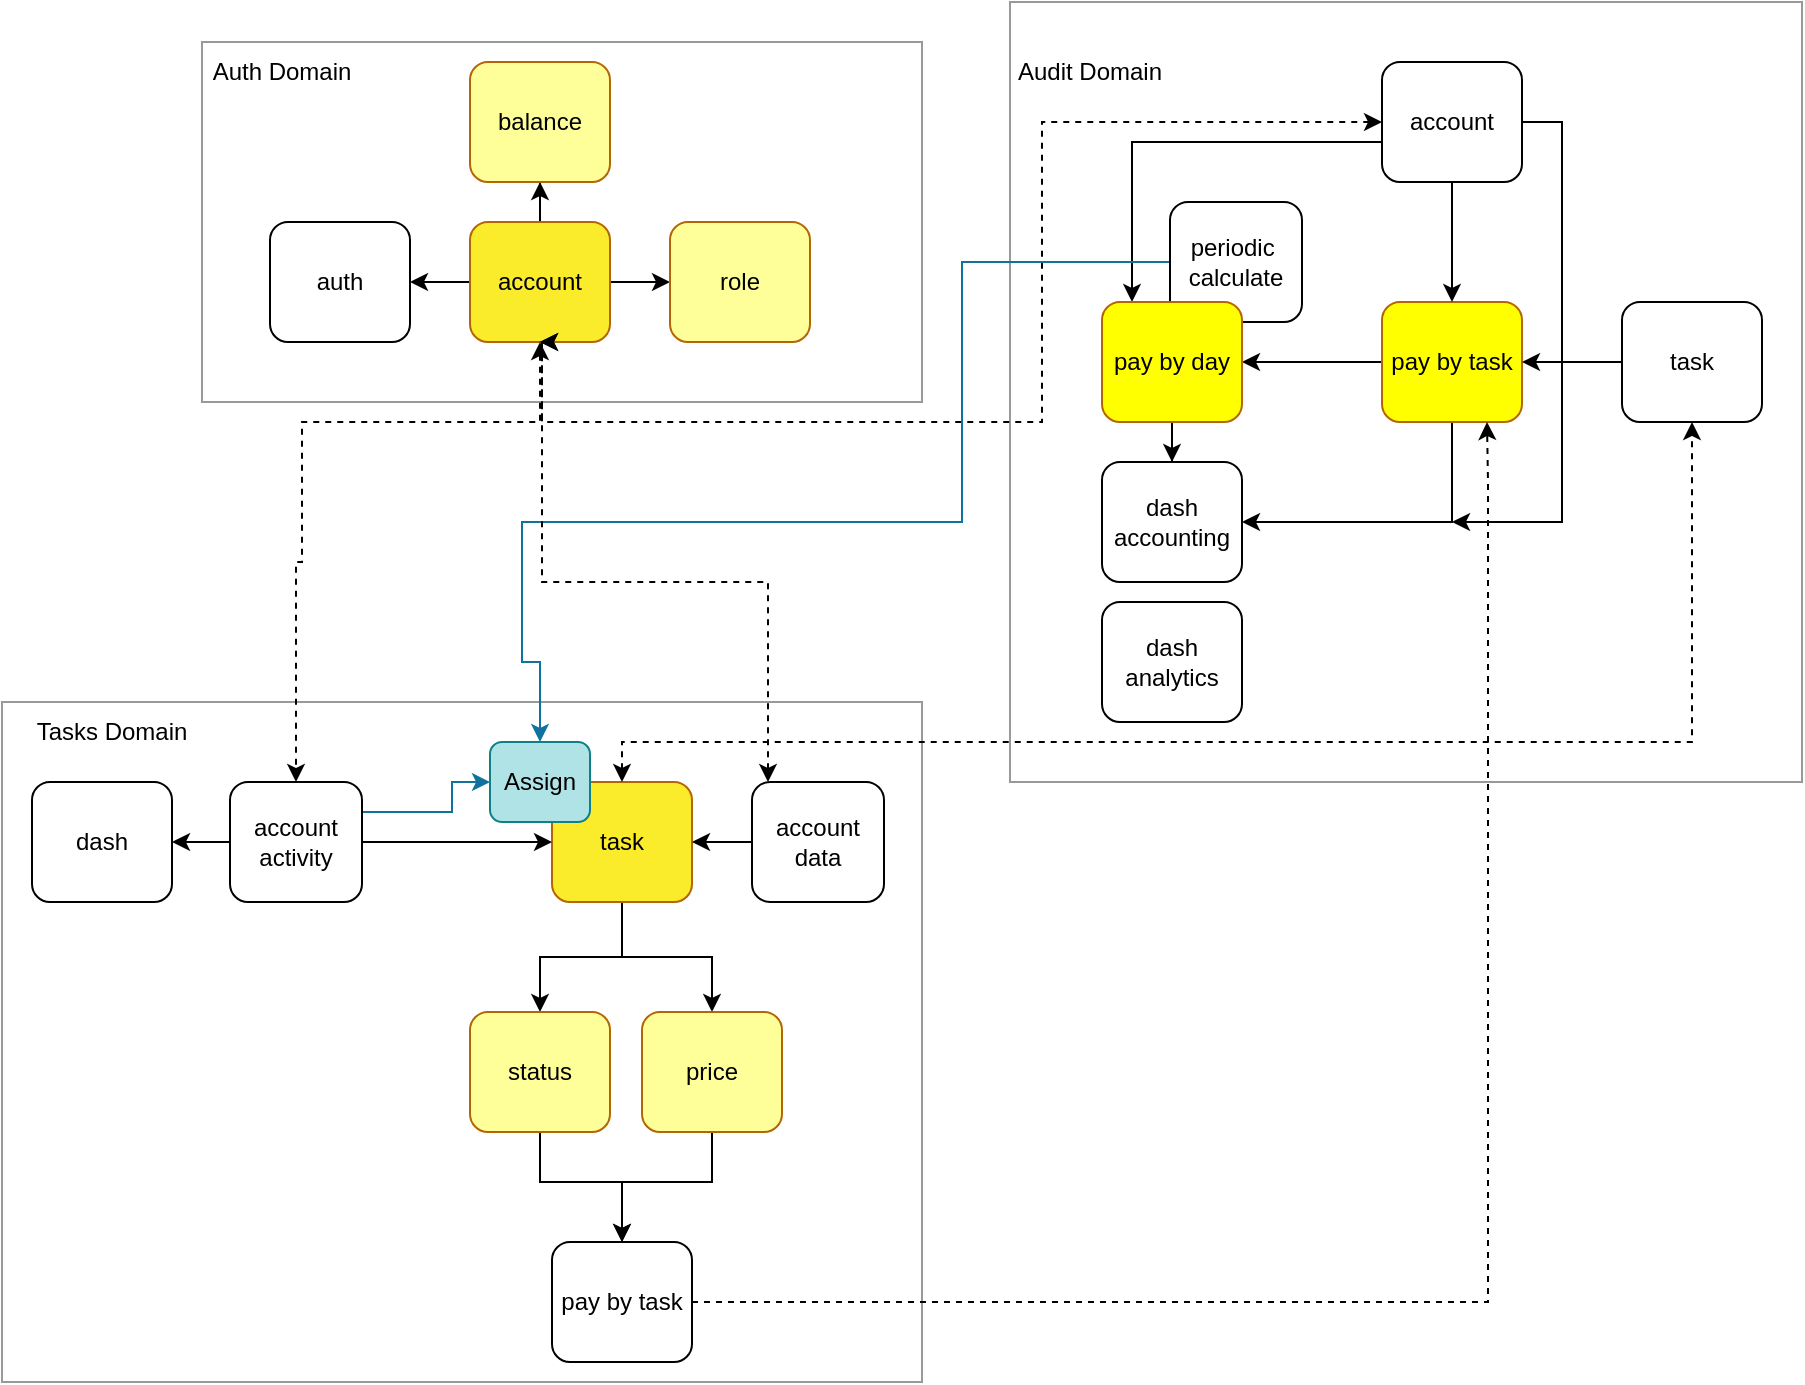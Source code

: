 <mxfile version="17.4.6" type="github">
  <diagram id="dGNfXg8ryN5YxJEa8egZ" name="Page-1">
    <mxGraphModel dx="1695" dy="464" grid="1" gridSize="10" guides="1" tooltips="1" connect="1" arrows="1" fold="1" page="1" pageScale="1" pageWidth="827" pageHeight="1169" math="0" shadow="0">
      <root>
        <mxCell id="0" />
        <mxCell id="1" parent="0" />
        <mxCell id="-m2lDpHRq8-kHT6CYHwG-1" value="" style="rounded=0;whiteSpace=wrap;html=1;strokeColor=#999999;" vertex="1" parent="1">
          <mxGeometry x="10" y="20" width="360" height="180" as="geometry" />
        </mxCell>
        <mxCell id="-m2lDpHRq8-kHT6CYHwG-7" style="edgeStyle=orthogonalEdgeStyle;rounded=0;orthogonalLoop=1;jettySize=auto;html=1;exitX=1;exitY=0.5;exitDx=0;exitDy=0;entryX=0;entryY=0.5;entryDx=0;entryDy=0;" edge="1" parent="1" source="-m2lDpHRq8-kHT6CYHwG-2" target="-m2lDpHRq8-kHT6CYHwG-5">
          <mxGeometry relative="1" as="geometry" />
        </mxCell>
        <mxCell id="-m2lDpHRq8-kHT6CYHwG-8" style="edgeStyle=orthogonalEdgeStyle;rounded=0;orthogonalLoop=1;jettySize=auto;html=1;exitX=0.5;exitY=0;exitDx=0;exitDy=0;" edge="1" parent="1" source="-m2lDpHRq8-kHT6CYHwG-2" target="-m2lDpHRq8-kHT6CYHwG-4">
          <mxGeometry relative="1" as="geometry" />
        </mxCell>
        <mxCell id="-m2lDpHRq8-kHT6CYHwG-9" style="edgeStyle=orthogonalEdgeStyle;rounded=0;orthogonalLoop=1;jettySize=auto;html=1;exitX=0;exitY=0.5;exitDx=0;exitDy=0;" edge="1" parent="1" source="-m2lDpHRq8-kHT6CYHwG-2" target="-m2lDpHRq8-kHT6CYHwG-3">
          <mxGeometry relative="1" as="geometry" />
        </mxCell>
        <mxCell id="-m2lDpHRq8-kHT6CYHwG-41" style="edgeStyle=orthogonalEdgeStyle;rounded=0;orthogonalLoop=1;jettySize=auto;html=1;exitX=0.5;exitY=1;exitDx=0;exitDy=0;entryX=0.5;entryY=0;entryDx=0;entryDy=0;dashed=1;strokeColor=none;startArrow=classic;startFill=1;" edge="1" parent="1" source="-m2lDpHRq8-kHT6CYHwG-2" target="-m2lDpHRq8-kHT6CYHwG-39">
          <mxGeometry relative="1" as="geometry" />
        </mxCell>
        <mxCell id="-m2lDpHRq8-kHT6CYHwG-2" value="account" style="rounded=1;whiteSpace=wrap;html=1;fillColor=#FAEC2B;strokeColor=#b46504;" vertex="1" parent="1">
          <mxGeometry x="144" y="110" width="70" height="60" as="geometry" />
        </mxCell>
        <mxCell id="-m2lDpHRq8-kHT6CYHwG-3" value="auth" style="rounded=1;whiteSpace=wrap;html=1;" vertex="1" parent="1">
          <mxGeometry x="44" y="110" width="70" height="60" as="geometry" />
        </mxCell>
        <mxCell id="-m2lDpHRq8-kHT6CYHwG-4" value="balance" style="rounded=1;whiteSpace=wrap;html=1;fillColor=#FFFF99;strokeColor=#b46504;" vertex="1" parent="1">
          <mxGeometry x="144" y="30" width="70" height="60" as="geometry" />
        </mxCell>
        <mxCell id="-m2lDpHRq8-kHT6CYHwG-5" value="role" style="rounded=1;whiteSpace=wrap;html=1;fillColor=#FFFF99;strokeColor=#b46504;" vertex="1" parent="1">
          <mxGeometry x="244" y="110" width="70" height="60" as="geometry" />
        </mxCell>
        <mxCell id="-m2lDpHRq8-kHT6CYHwG-10" value="Auth Domain" style="text;html=1;strokeColor=none;fillColor=none;align=center;verticalAlign=middle;whiteSpace=wrap;rounded=0;" vertex="1" parent="1">
          <mxGeometry x="10" y="20" width="80" height="30" as="geometry" />
        </mxCell>
        <mxCell id="-m2lDpHRq8-kHT6CYHwG-11" value="" style="rounded=0;whiteSpace=wrap;html=1;strokeColor=#999999;" vertex="1" parent="1">
          <mxGeometry x="-90" y="350" width="460" height="340" as="geometry" />
        </mxCell>
        <mxCell id="-m2lDpHRq8-kHT6CYHwG-14" style="edgeStyle=orthogonalEdgeStyle;rounded=0;orthogonalLoop=1;jettySize=auto;html=1;exitX=0;exitY=0.5;exitDx=0;exitDy=0;startArrow=none;" edge="1" parent="1" source="-m2lDpHRq8-kHT6CYHwG-39" target="-m2lDpHRq8-kHT6CYHwG-16">
          <mxGeometry relative="1" as="geometry" />
        </mxCell>
        <mxCell id="-m2lDpHRq8-kHT6CYHwG-44" style="edgeStyle=orthogonalEdgeStyle;rounded=0;orthogonalLoop=1;jettySize=auto;html=1;startArrow=none;startFill=0;strokeColor=default;" edge="1" parent="1" source="-m2lDpHRq8-kHT6CYHwG-15" target="-m2lDpHRq8-kHT6CYHwG-43">
          <mxGeometry relative="1" as="geometry" />
        </mxCell>
        <mxCell id="-m2lDpHRq8-kHT6CYHwG-46" style="edgeStyle=orthogonalEdgeStyle;rounded=0;orthogonalLoop=1;jettySize=auto;html=1;entryX=0.5;entryY=0;entryDx=0;entryDy=0;startArrow=none;startFill=0;strokeColor=default;" edge="1" parent="1" source="-m2lDpHRq8-kHT6CYHwG-15" target="-m2lDpHRq8-kHT6CYHwG-45">
          <mxGeometry relative="1" as="geometry" />
        </mxCell>
        <mxCell id="-m2lDpHRq8-kHT6CYHwG-15" value="task" style="rounded=1;whiteSpace=wrap;html=1;fillColor=#FAEC2B;strokeColor=#b46504;" vertex="1" parent="1">
          <mxGeometry x="185" y="390" width="70" height="60" as="geometry" />
        </mxCell>
        <mxCell id="-m2lDpHRq8-kHT6CYHwG-72" style="edgeStyle=orthogonalEdgeStyle;rounded=0;orthogonalLoop=1;jettySize=auto;html=1;entryX=0;entryY=0.5;entryDx=0;entryDy=0;startArrow=none;startFill=0;strokeColor=#10739e;fillColor=#b1ddf0;exitX=1;exitY=0.25;exitDx=0;exitDy=0;" edge="1" parent="1" source="-m2lDpHRq8-kHT6CYHwG-39" target="-m2lDpHRq8-kHT6CYHwG-69">
          <mxGeometry relative="1" as="geometry">
            <Array as="points">
              <mxPoint x="135" y="405" />
              <mxPoint x="135" y="390" />
            </Array>
          </mxGeometry>
        </mxCell>
        <mxCell id="-m2lDpHRq8-kHT6CYHwG-16" value="dash" style="rounded=1;whiteSpace=wrap;html=1;" vertex="1" parent="1">
          <mxGeometry x="-75" y="390" width="70" height="60" as="geometry" />
        </mxCell>
        <mxCell id="-m2lDpHRq8-kHT6CYHwG-19" value="Tasks Domain" style="text;html=1;strokeColor=none;fillColor=none;align=center;verticalAlign=middle;whiteSpace=wrap;rounded=0;" vertex="1" parent="1">
          <mxGeometry x="-75" y="350" width="80" height="30" as="geometry" />
        </mxCell>
        <mxCell id="-m2lDpHRq8-kHT6CYHwG-20" value="" style="rounded=0;whiteSpace=wrap;html=1;strokeColor=#999999;" vertex="1" parent="1">
          <mxGeometry x="414" width="396" height="390" as="geometry" />
        </mxCell>
        <mxCell id="-m2lDpHRq8-kHT6CYHwG-25" value="dash&lt;br&gt;accounting" style="rounded=1;whiteSpace=wrap;html=1;" vertex="1" parent="1">
          <mxGeometry x="460" y="230" width="70" height="60" as="geometry" />
        </mxCell>
        <mxCell id="-m2lDpHRq8-kHT6CYHwG-64" style="edgeStyle=orthogonalEdgeStyle;rounded=0;orthogonalLoop=1;jettySize=auto;html=1;entryX=1;entryY=0.5;entryDx=0;entryDy=0;startArrow=none;startFill=0;strokeColor=default;" edge="1" parent="1" source="-m2lDpHRq8-kHT6CYHwG-26" target="-m2lDpHRq8-kHT6CYHwG-60">
          <mxGeometry relative="1" as="geometry" />
        </mxCell>
        <mxCell id="-m2lDpHRq8-kHT6CYHwG-79" style="edgeStyle=orthogonalEdgeStyle;rounded=0;orthogonalLoop=1;jettySize=auto;html=1;entryX=1;entryY=0.5;entryDx=0;entryDy=0;startArrow=none;startFill=0;strokeColor=default;" edge="1" parent="1" source="-m2lDpHRq8-kHT6CYHwG-26" target="-m2lDpHRq8-kHT6CYHwG-25">
          <mxGeometry relative="1" as="geometry">
            <Array as="points">
              <mxPoint x="635" y="260" />
            </Array>
          </mxGeometry>
        </mxCell>
        <mxCell id="-m2lDpHRq8-kHT6CYHwG-26" value="pay by task" style="rounded=1;whiteSpace=wrap;html=1;fillColor=#FFFF00;strokeColor=#b46504;" vertex="1" parent="1">
          <mxGeometry x="600" y="150" width="70" height="60" as="geometry" />
        </mxCell>
        <mxCell id="-m2lDpHRq8-kHT6CYHwG-54" style="edgeStyle=orthogonalEdgeStyle;rounded=0;orthogonalLoop=1;jettySize=auto;html=1;startArrow=none;startFill=0;strokeColor=default;" edge="1" parent="1" source="-m2lDpHRq8-kHT6CYHwG-27" target="-m2lDpHRq8-kHT6CYHwG-26">
          <mxGeometry relative="1" as="geometry" />
        </mxCell>
        <mxCell id="-m2lDpHRq8-kHT6CYHwG-56" style="edgeStyle=orthogonalEdgeStyle;rounded=0;orthogonalLoop=1;jettySize=auto;html=1;startArrow=classic;startFill=1;strokeColor=default;entryX=0.5;entryY=1;entryDx=0;entryDy=0;dashed=1;" edge="1" parent="1" source="-m2lDpHRq8-kHT6CYHwG-27" target="-m2lDpHRq8-kHT6CYHwG-2">
          <mxGeometry relative="1" as="geometry">
            <mxPoint x="180" y="180" as="targetPoint" />
            <Array as="points">
              <mxPoint x="430" y="60" />
              <mxPoint x="430" y="210" />
              <mxPoint x="180" y="210" />
            </Array>
          </mxGeometry>
        </mxCell>
        <mxCell id="-m2lDpHRq8-kHT6CYHwG-61" style="edgeStyle=orthogonalEdgeStyle;rounded=0;orthogonalLoop=1;jettySize=auto;html=1;startArrow=none;startFill=0;strokeColor=default;" edge="1" parent="1" source="-m2lDpHRq8-kHT6CYHwG-27" target="-m2lDpHRq8-kHT6CYHwG-60">
          <mxGeometry relative="1" as="geometry">
            <Array as="points">
              <mxPoint x="475" y="70" />
            </Array>
          </mxGeometry>
        </mxCell>
        <mxCell id="-m2lDpHRq8-kHT6CYHwG-87" style="edgeStyle=orthogonalEdgeStyle;rounded=0;orthogonalLoop=1;jettySize=auto;html=1;startArrow=none;startFill=0;strokeColor=default;" edge="1" parent="1" source="-m2lDpHRq8-kHT6CYHwG-27">
          <mxGeometry relative="1" as="geometry">
            <mxPoint x="635" y="260" as="targetPoint" />
            <Array as="points">
              <mxPoint x="690" y="60" />
              <mxPoint x="690" y="260" />
            </Array>
          </mxGeometry>
        </mxCell>
        <mxCell id="-m2lDpHRq8-kHT6CYHwG-27" value="account" style="rounded=1;whiteSpace=wrap;html=1;" vertex="1" parent="1">
          <mxGeometry x="600" y="30" width="70" height="60" as="geometry" />
        </mxCell>
        <mxCell id="-m2lDpHRq8-kHT6CYHwG-28" value="Audit Domain" style="text;html=1;strokeColor=none;fillColor=none;align=center;verticalAlign=middle;whiteSpace=wrap;rounded=0;" vertex="1" parent="1">
          <mxGeometry x="414" y="20" width="80" height="30" as="geometry" />
        </mxCell>
        <mxCell id="-m2lDpHRq8-kHT6CYHwG-42" style="edgeStyle=orthogonalEdgeStyle;rounded=0;orthogonalLoop=1;jettySize=auto;html=1;dashed=1;startArrow=classic;startFill=1;strokeColor=default;entryX=0.5;entryY=0;entryDx=0;entryDy=0;" edge="1" parent="1" source="-m2lDpHRq8-kHT6CYHwG-2" target="-m2lDpHRq8-kHT6CYHwG-39">
          <mxGeometry relative="1" as="geometry">
            <mxPoint x="30" y="280" as="targetPoint" />
            <Array as="points">
              <mxPoint x="179" y="210" />
              <mxPoint x="60" y="210" />
              <mxPoint x="60" y="280" />
              <mxPoint x="57" y="280" />
            </Array>
          </mxGeometry>
        </mxCell>
        <mxCell id="-m2lDpHRq8-kHT6CYHwG-48" style="edgeStyle=orthogonalEdgeStyle;rounded=0;orthogonalLoop=1;jettySize=auto;html=1;entryX=0.5;entryY=0;entryDx=0;entryDy=0;startArrow=none;startFill=0;strokeColor=default;" edge="1" parent="1" source="-m2lDpHRq8-kHT6CYHwG-43" target="-m2lDpHRq8-kHT6CYHwG-47">
          <mxGeometry relative="1" as="geometry">
            <Array as="points">
              <mxPoint x="179" y="590" />
              <mxPoint x="220" y="590" />
            </Array>
          </mxGeometry>
        </mxCell>
        <mxCell id="-m2lDpHRq8-kHT6CYHwG-43" value="status" style="rounded=1;whiteSpace=wrap;html=1;fillColor=#FFFF99;strokeColor=#b46504;" vertex="1" parent="1">
          <mxGeometry x="144" y="505" width="70" height="60" as="geometry" />
        </mxCell>
        <mxCell id="-m2lDpHRq8-kHT6CYHwG-49" style="edgeStyle=orthogonalEdgeStyle;rounded=0;orthogonalLoop=1;jettySize=auto;html=1;startArrow=none;startFill=0;strokeColor=default;entryX=0.5;entryY=0;entryDx=0;entryDy=0;" edge="1" parent="1" source="-m2lDpHRq8-kHT6CYHwG-45" target="-m2lDpHRq8-kHT6CYHwG-47">
          <mxGeometry relative="1" as="geometry">
            <mxPoint x="220" y="600" as="targetPoint" />
            <Array as="points">
              <mxPoint x="265" y="590" />
              <mxPoint x="220" y="590" />
            </Array>
          </mxGeometry>
        </mxCell>
        <mxCell id="-m2lDpHRq8-kHT6CYHwG-45" value="price" style="rounded=1;whiteSpace=wrap;html=1;fillColor=#FFFF99;strokeColor=#b46504;" vertex="1" parent="1">
          <mxGeometry x="230" y="505" width="70" height="60" as="geometry" />
        </mxCell>
        <mxCell id="-m2lDpHRq8-kHT6CYHwG-73" style="edgeStyle=orthogonalEdgeStyle;rounded=0;orthogonalLoop=1;jettySize=auto;html=1;startArrow=none;startFill=0;strokeColor=default;entryX=0.75;entryY=1;entryDx=0;entryDy=0;dashed=1;" edge="1" parent="1" source="-m2lDpHRq8-kHT6CYHwG-47" target="-m2lDpHRq8-kHT6CYHwG-26">
          <mxGeometry relative="1" as="geometry">
            <mxPoint x="670" y="430" as="targetPoint" />
            <Array as="points">
              <mxPoint x="653" y="650" />
              <mxPoint x="653" y="240" />
            </Array>
          </mxGeometry>
        </mxCell>
        <mxCell id="-m2lDpHRq8-kHT6CYHwG-47" value="pay by task" style="rounded=1;whiteSpace=wrap;html=1;" vertex="1" parent="1">
          <mxGeometry x="185" y="620" width="70" height="60" as="geometry" />
        </mxCell>
        <mxCell id="-m2lDpHRq8-kHT6CYHwG-55" style="edgeStyle=orthogonalEdgeStyle;rounded=0;orthogonalLoop=1;jettySize=auto;html=1;startArrow=none;startFill=0;strokeColor=default;" edge="1" parent="1" source="-m2lDpHRq8-kHT6CYHwG-50" target="-m2lDpHRq8-kHT6CYHwG-26">
          <mxGeometry relative="1" as="geometry" />
        </mxCell>
        <mxCell id="-m2lDpHRq8-kHT6CYHwG-50" value="task" style="rounded=1;whiteSpace=wrap;html=1;" vertex="1" parent="1">
          <mxGeometry x="720" y="150" width="70" height="60" as="geometry" />
        </mxCell>
        <mxCell id="-m2lDpHRq8-kHT6CYHwG-57" style="edgeStyle=orthogonalEdgeStyle;rounded=0;orthogonalLoop=1;jettySize=auto;html=1;dashed=1;startArrow=classic;startFill=1;strokeColor=default;exitX=0.5;exitY=0;exitDx=0;exitDy=0;" edge="1" parent="1" source="-m2lDpHRq8-kHT6CYHwG-15" target="-m2lDpHRq8-kHT6CYHwG-50">
          <mxGeometry relative="1" as="geometry">
            <Array as="points">
              <mxPoint x="220" y="370" />
              <mxPoint x="755" y="370" />
            </Array>
          </mxGeometry>
        </mxCell>
        <mxCell id="-m2lDpHRq8-kHT6CYHwG-71" style="edgeStyle=orthogonalEdgeStyle;rounded=0;orthogonalLoop=1;jettySize=auto;html=1;entryX=0.5;entryY=0;entryDx=0;entryDy=0;startArrow=none;startFill=0;strokeColor=#10739e;fillColor=#b1ddf0;" edge="1" parent="1" source="-m2lDpHRq8-kHT6CYHwG-58" target="-m2lDpHRq8-kHT6CYHwG-69">
          <mxGeometry relative="1" as="geometry">
            <Array as="points">
              <mxPoint x="390" y="130" />
              <mxPoint x="390" y="260" />
              <mxPoint x="170" y="260" />
              <mxPoint x="170" y="330" />
              <mxPoint x="179" y="330" />
            </Array>
          </mxGeometry>
        </mxCell>
        <mxCell id="-m2lDpHRq8-kHT6CYHwG-58" value="periodic&amp;nbsp; calculate" style="rounded=1;whiteSpace=wrap;html=1;" vertex="1" parent="1">
          <mxGeometry x="494" y="100" width="66" height="60" as="geometry" />
        </mxCell>
        <mxCell id="-m2lDpHRq8-kHT6CYHwG-78" style="edgeStyle=orthogonalEdgeStyle;rounded=0;orthogonalLoop=1;jettySize=auto;html=1;startArrow=none;startFill=0;strokeColor=default;" edge="1" parent="1" source="-m2lDpHRq8-kHT6CYHwG-60" target="-m2lDpHRq8-kHT6CYHwG-25">
          <mxGeometry relative="1" as="geometry" />
        </mxCell>
        <mxCell id="-m2lDpHRq8-kHT6CYHwG-60" value="pay by day" style="rounded=1;whiteSpace=wrap;html=1;fillColor=#FFFF00;strokeColor=#b46504;" vertex="1" parent="1">
          <mxGeometry x="460" y="150" width="70" height="60" as="geometry" />
        </mxCell>
        <mxCell id="-m2lDpHRq8-kHT6CYHwG-69" value="Assign" style="rounded=1;whiteSpace=wrap;html=1;strokeColor=#0e8088;fillColor=#b0e3e6;" vertex="1" parent="1">
          <mxGeometry x="154" y="370" width="50" height="40" as="geometry" />
        </mxCell>
        <mxCell id="-m2lDpHRq8-kHT6CYHwG-39" value="account&lt;br&gt;activity" style="rounded=1;whiteSpace=wrap;html=1;" vertex="1" parent="1">
          <mxGeometry x="24" y="390" width="66" height="60" as="geometry" />
        </mxCell>
        <mxCell id="-m2lDpHRq8-kHT6CYHwG-74" value="" style="edgeStyle=orthogonalEdgeStyle;rounded=0;orthogonalLoop=1;jettySize=auto;html=1;exitX=0;exitY=0.5;exitDx=0;exitDy=0;endArrow=none;startArrow=classic;startFill=1;" edge="1" parent="1" source="-m2lDpHRq8-kHT6CYHwG-15" target="-m2lDpHRq8-kHT6CYHwG-39">
          <mxGeometry relative="1" as="geometry">
            <mxPoint x="185" y="420" as="sourcePoint" />
            <mxPoint x="95" y="420" as="targetPoint" />
          </mxGeometry>
        </mxCell>
        <mxCell id="-m2lDpHRq8-kHT6CYHwG-76" style="edgeStyle=orthogonalEdgeStyle;rounded=0;orthogonalLoop=1;jettySize=auto;html=1;dashed=1;startArrow=classic;startFill=1;strokeColor=default;entryX=0.5;entryY=1;entryDx=0;entryDy=0;" edge="1" parent="1" source="-m2lDpHRq8-kHT6CYHwG-75" target="-m2lDpHRq8-kHT6CYHwG-2">
          <mxGeometry relative="1" as="geometry">
            <mxPoint x="180" y="180" as="targetPoint" />
            <Array as="points">
              <mxPoint x="293" y="290" />
              <mxPoint x="180" y="290" />
            </Array>
          </mxGeometry>
        </mxCell>
        <mxCell id="-m2lDpHRq8-kHT6CYHwG-77" style="edgeStyle=orthogonalEdgeStyle;rounded=0;orthogonalLoop=1;jettySize=auto;html=1;startArrow=none;startFill=0;strokeColor=default;" edge="1" parent="1" source="-m2lDpHRq8-kHT6CYHwG-75" target="-m2lDpHRq8-kHT6CYHwG-15">
          <mxGeometry relative="1" as="geometry" />
        </mxCell>
        <mxCell id="-m2lDpHRq8-kHT6CYHwG-75" value="account data" style="rounded=1;whiteSpace=wrap;html=1;" vertex="1" parent="1">
          <mxGeometry x="285" y="390" width="66" height="60" as="geometry" />
        </mxCell>
        <mxCell id="-m2lDpHRq8-kHT6CYHwG-81" value="dash&lt;br&gt;analytics" style="rounded=1;whiteSpace=wrap;html=1;" vertex="1" parent="1">
          <mxGeometry x="460" y="300" width="70" height="60" as="geometry" />
        </mxCell>
      </root>
    </mxGraphModel>
  </diagram>
</mxfile>
